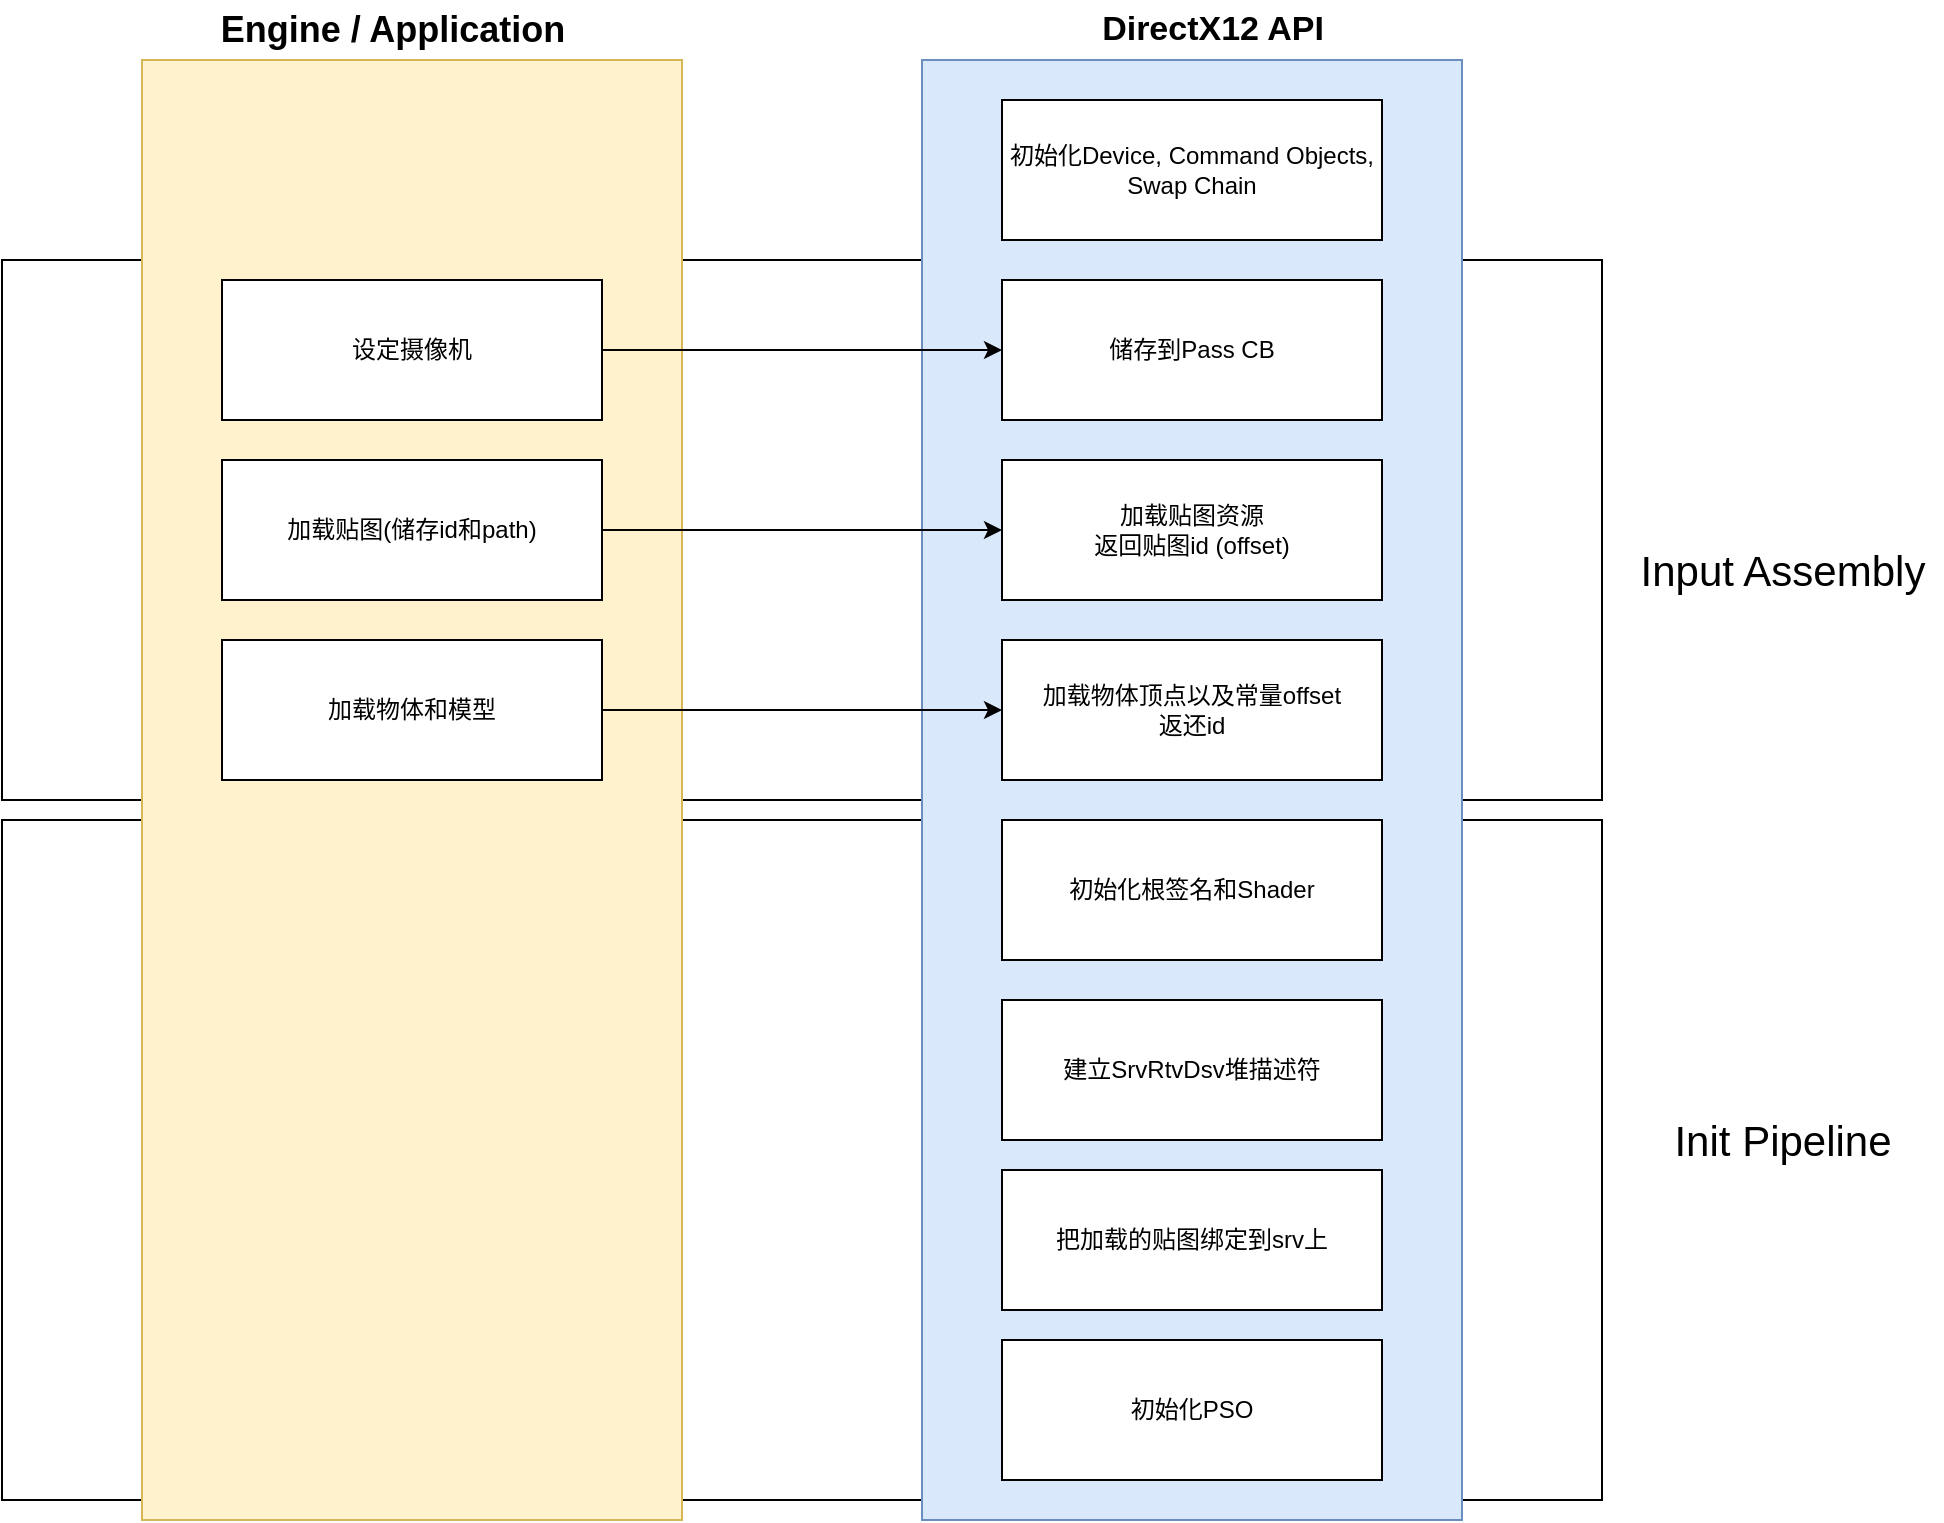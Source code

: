 <mxfile version="15.9.6"><diagram id="7lTvaJSuw4Fl0QvpmV6i" name="Page-1"><mxGraphModel dx="2249" dy="780" grid="1" gridSize="10" guides="1" tooltips="1" connect="1" arrows="1" fold="1" page="1" pageScale="1" pageWidth="827" pageHeight="1169" math="0" shadow="0"><root><mxCell id="0"/><mxCell id="1" parent="0"/><mxCell id="_Q682YUKCVyVhmq8Wro5-22" value="" style="rounded=0;whiteSpace=wrap;html=1;" vertex="1" parent="1"><mxGeometry x="-20" y="410" width="800" height="340" as="geometry"/></mxCell><mxCell id="_Q682YUKCVyVhmq8Wro5-20" value="" style="rounded=0;whiteSpace=wrap;html=1;" vertex="1" parent="1"><mxGeometry x="-20" y="130" width="800" height="270" as="geometry"/></mxCell><mxCell id="_Q682YUKCVyVhmq8Wro5-1" value="" style="rounded=0;whiteSpace=wrap;html=1;fillColor=#dae8fc;strokeColor=#6c8ebf;" vertex="1" parent="1"><mxGeometry x="440" y="30" width="270" height="730" as="geometry"/></mxCell><mxCell id="_Q682YUKCVyVhmq8Wro5-2" value="" style="rounded=0;whiteSpace=wrap;html=1;fillColor=#fff2cc;strokeColor=#d6b656;" vertex="1" parent="1"><mxGeometry x="50" y="30" width="270" height="730" as="geometry"/></mxCell><mxCell id="_Q682YUKCVyVhmq8Wro5-3" value="&lt;div&gt;初始化Device, Command Objects,&lt;/div&gt;&lt;div&gt;Swap Chain&lt;br&gt;&lt;/div&gt;" style="rounded=0;whiteSpace=wrap;html=1;" vertex="1" parent="1"><mxGeometry x="480" y="50" width="190" height="70" as="geometry"/></mxCell><mxCell id="_Q682YUKCVyVhmq8Wro5-4" value="DirectX12 API" style="text;html=1;align=center;verticalAlign=middle;resizable=0;points=[];autosize=1;strokeColor=none;fillColor=none;fontStyle=1;fontSize=17;" vertex="1" parent="1"><mxGeometry x="520" width="130" height="30" as="geometry"/></mxCell><mxCell id="_Q682YUKCVyVhmq8Wro5-5" value="Engine / Application" style="text;html=1;align=center;verticalAlign=middle;resizable=0;points=[];autosize=1;strokeColor=none;fillColor=none;fontStyle=1;fontSize=18;" vertex="1" parent="1"><mxGeometry x="80" width="190" height="30" as="geometry"/></mxCell><mxCell id="_Q682YUKCVyVhmq8Wro5-25" style="edgeStyle=orthogonalEdgeStyle;rounded=0;orthogonalLoop=1;jettySize=auto;html=1;entryX=0;entryY=0.5;entryDx=0;entryDy=0;fontSize=21;" edge="1" parent="1" source="_Q682YUKCVyVhmq8Wro5-6" target="_Q682YUKCVyVhmq8Wro5-24"><mxGeometry relative="1" as="geometry"/></mxCell><mxCell id="_Q682YUKCVyVhmq8Wro5-6" value="设定摄像机" style="rounded=0;whiteSpace=wrap;html=1;" vertex="1" parent="1"><mxGeometry x="90" y="140" width="190" height="70" as="geometry"/></mxCell><mxCell id="_Q682YUKCVyVhmq8Wro5-14" style="edgeStyle=orthogonalEdgeStyle;rounded=0;orthogonalLoop=1;jettySize=auto;html=1;entryX=0;entryY=0.5;entryDx=0;entryDy=0;" edge="1" parent="1" source="_Q682YUKCVyVhmq8Wro5-7" target="_Q682YUKCVyVhmq8Wro5-13"><mxGeometry relative="1" as="geometry"/></mxCell><mxCell id="_Q682YUKCVyVhmq8Wro5-7" value="加载物体和模型" style="rounded=0;whiteSpace=wrap;html=1;" vertex="1" parent="1"><mxGeometry x="90" y="320" width="190" height="70" as="geometry"/></mxCell><mxCell id="_Q682YUKCVyVhmq8Wro5-10" style="edgeStyle=orthogonalEdgeStyle;rounded=0;orthogonalLoop=1;jettySize=auto;html=1;entryX=0;entryY=0.5;entryDx=0;entryDy=0;" edge="1" parent="1" source="_Q682YUKCVyVhmq8Wro5-9" target="_Q682YUKCVyVhmq8Wro5-11"><mxGeometry relative="1" as="geometry"><mxPoint x="380" y="265" as="targetPoint"/></mxGeometry></mxCell><mxCell id="_Q682YUKCVyVhmq8Wro5-9" value="加载贴图(储存id和path)" style="rounded=0;whiteSpace=wrap;html=1;" vertex="1" parent="1"><mxGeometry x="90" y="230" width="190" height="70" as="geometry"/></mxCell><mxCell id="_Q682YUKCVyVhmq8Wro5-11" value="&lt;div&gt;加载贴图资源&lt;/div&gt;&lt;div&gt;返回贴图id (offset)&lt;br&gt;&lt;/div&gt;" style="rounded=0;whiteSpace=wrap;html=1;" vertex="1" parent="1"><mxGeometry x="480" y="230" width="190" height="70" as="geometry"/></mxCell><mxCell id="_Q682YUKCVyVhmq8Wro5-13" value="&lt;div&gt;加载物体顶点以及常量offset&lt;/div&gt;&lt;div&gt;返还id&lt;br&gt;&lt;/div&gt;" style="rounded=0;whiteSpace=wrap;html=1;" vertex="1" parent="1"><mxGeometry x="480" y="320" width="190" height="70" as="geometry"/></mxCell><mxCell id="_Q682YUKCVyVhmq8Wro5-15" value="初始化根签名和Shader" style="rounded=0;whiteSpace=wrap;html=1;" vertex="1" parent="1"><mxGeometry x="480" y="410" width="190" height="70" as="geometry"/></mxCell><mxCell id="_Q682YUKCVyVhmq8Wro5-17" value="建立SrvRtvDsv堆描述符" style="rounded=0;whiteSpace=wrap;html=1;" vertex="1" parent="1"><mxGeometry x="480" y="500" width="190" height="70" as="geometry"/></mxCell><mxCell id="_Q682YUKCVyVhmq8Wro5-18" value="把加载的贴图绑定到srv上" style="rounded=0;whiteSpace=wrap;html=1;" vertex="1" parent="1"><mxGeometry x="480" y="585" width="190" height="70" as="geometry"/></mxCell><mxCell id="_Q682YUKCVyVhmq8Wro5-19" value="初始化PSO" style="rounded=0;whiteSpace=wrap;html=1;" vertex="1" parent="1"><mxGeometry x="480" y="670" width="190" height="70" as="geometry"/></mxCell><mxCell id="_Q682YUKCVyVhmq8Wro5-21" value="Input Assembly" style="text;html=1;align=center;verticalAlign=middle;resizable=0;points=[];autosize=1;strokeColor=none;fillColor=none;fontSize=21;" vertex="1" parent="1"><mxGeometry x="790" y="270" width="160" height="30" as="geometry"/></mxCell><mxCell id="_Q682YUKCVyVhmq8Wro5-23" value="Init Pipeline" style="text;html=1;align=center;verticalAlign=middle;resizable=0;points=[];autosize=1;strokeColor=none;fillColor=none;fontSize=21;" vertex="1" parent="1"><mxGeometry x="810" y="555" width="120" height="30" as="geometry"/></mxCell><mxCell id="_Q682YUKCVyVhmq8Wro5-24" value="储存到Pass CB" style="rounded=0;whiteSpace=wrap;html=1;" vertex="1" parent="1"><mxGeometry x="480" y="140" width="190" height="70" as="geometry"/></mxCell></root></mxGraphModel></diagram></mxfile>